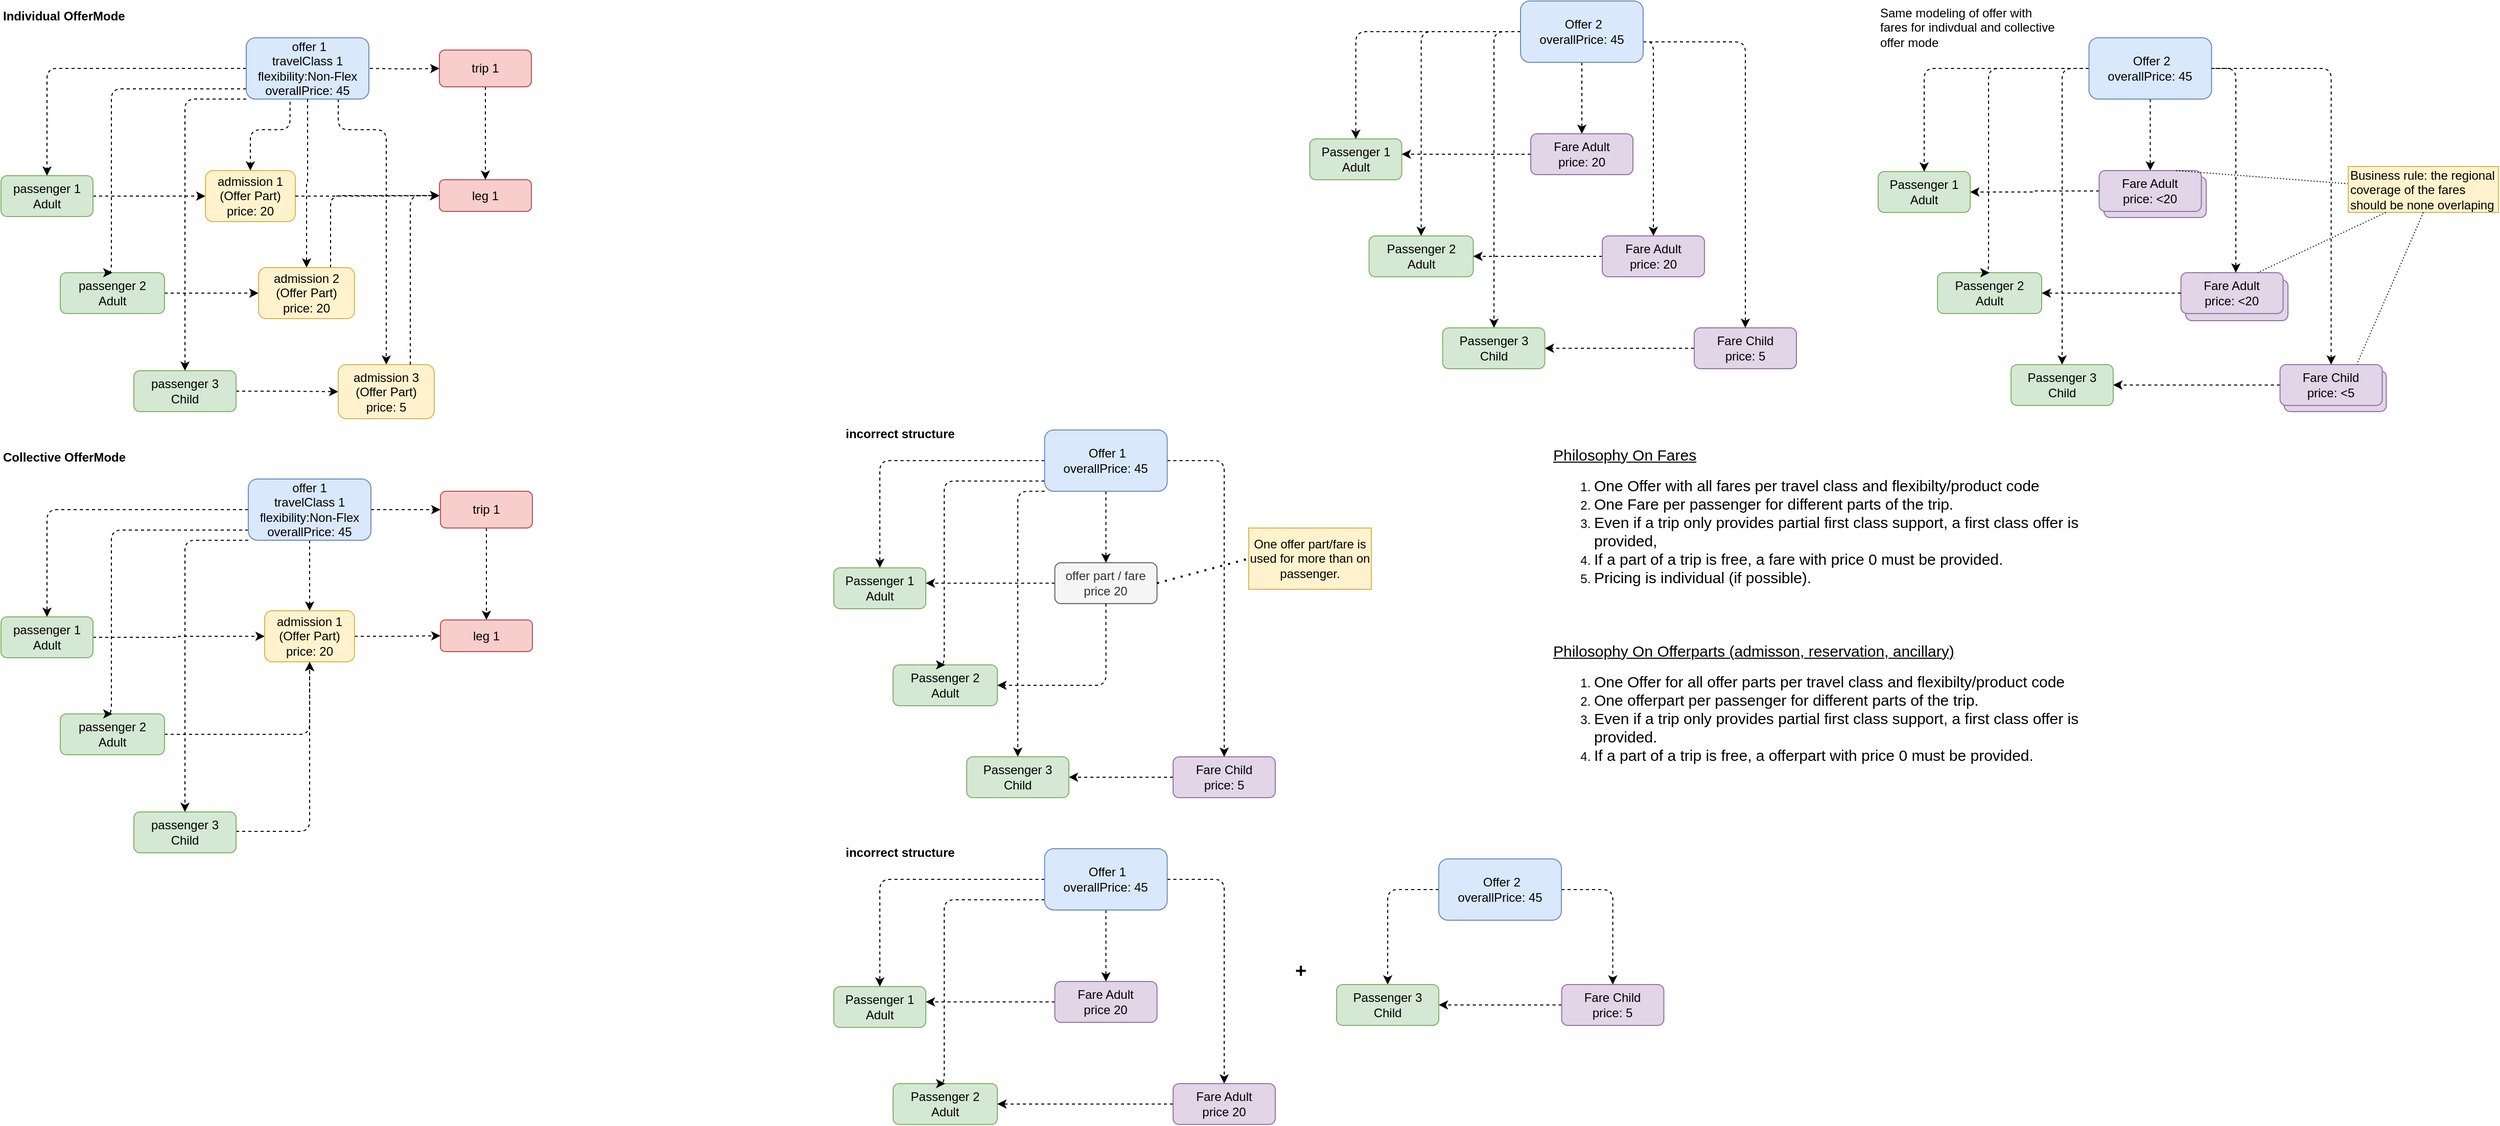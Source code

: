 <mxfile version="26.0.16">
  <diagram name="Seite-1" id="KtipbTnxGab_RHsObm1L">
    <mxGraphModel dx="1877" dy="751" grid="0" gridSize="10" guides="1" tooltips="1" connect="1" arrows="1" fold="1" page="1" pageScale="1" pageWidth="827" pageHeight="1169" math="0" shadow="0">
      <root>
        <mxCell id="0" />
        <mxCell id="1" parent="0" />
        <mxCell id="6D6N7CEpY0-WTCLH2054-165" value="Fare Child" style="rounded=1;whiteSpace=wrap;html=1;fillColor=#e1d5e7;strokeColor=#9673a6;" parent="1" vertex="1">
          <mxGeometry x="1427.25" y="382" width="100" height="40" as="geometry" />
        </mxCell>
        <mxCell id="6D6N7CEpY0-WTCLH2054-164" value="Fare Adult&lt;div&gt;20&lt;/div&gt;" style="rounded=1;whiteSpace=wrap;html=1;fillColor=#e1d5e7;strokeColor=#9673a6;" parent="1" vertex="1">
          <mxGeometry x="1331" y="293" width="100" height="40" as="geometry" />
        </mxCell>
        <mxCell id="6D6N7CEpY0-WTCLH2054-160" value="Fare Adult&lt;div&gt;price: &amp;lt;20&lt;/div&gt;" style="rounded=1;whiteSpace=wrap;html=1;fillColor=#e1d5e7;strokeColor=#9673a6;" parent="1" vertex="1">
          <mxGeometry x="1326.25" y="286" width="100" height="40" as="geometry" />
        </mxCell>
        <mxCell id="6D6N7CEpY0-WTCLH2054-161" value="Fare Adult&lt;div&gt;20&lt;/div&gt;" style="rounded=1;whiteSpace=wrap;html=1;fillColor=#e1d5e7;strokeColor=#9673a6;" parent="1" vertex="1">
          <mxGeometry x="1251" y="192" width="100" height="40" as="geometry" />
        </mxCell>
        <mxCell id="zMaRQoLx94daeleuIjRi-30" value="&lt;b&gt;Collective OfferMode&lt;/b&gt;" style="text;html=1;align=left;verticalAlign=middle;whiteSpace=wrap;rounded=0;" parent="1" vertex="1">
          <mxGeometry x="-807" y="452" width="130" height="30" as="geometry" />
        </mxCell>
        <mxCell id="6D6N7CEpY0-WTCLH2054-21" style="edgeStyle=orthogonalEdgeStyle;rounded=0;orthogonalLoop=1;jettySize=auto;html=1;entryX=0;entryY=0.5;entryDx=0;entryDy=0;dashed=1;" parent="1" source="6D6N7CEpY0-WTCLH2054-22" target="6D6N7CEpY0-WTCLH2054-33" edge="1">
          <mxGeometry relative="1" as="geometry" />
        </mxCell>
        <mxCell id="6D6N7CEpY0-WTCLH2054-22" value="passenger 1&lt;div&gt;Adult&lt;/div&gt;" style="rounded=1;whiteSpace=wrap;html=1;fillColor=#d5e8d4;strokeColor=#82b366;" parent="1" vertex="1">
          <mxGeometry x="-807" y="191" width="90" height="40" as="geometry" />
        </mxCell>
        <mxCell id="6D6N7CEpY0-WTCLH2054-23" style="edgeStyle=orthogonalEdgeStyle;rounded=0;orthogonalLoop=1;jettySize=auto;html=1;entryX=0;entryY=0.5;entryDx=0;entryDy=0;dashed=1;" parent="1" source="6D6N7CEpY0-WTCLH2054-24" target="6D6N7CEpY0-WTCLH2054-34" edge="1">
          <mxGeometry relative="1" as="geometry" />
        </mxCell>
        <mxCell id="6D6N7CEpY0-WTCLH2054-24" value="passenger 2&lt;div&gt;Adult&lt;/div&gt;" style="rounded=1;whiteSpace=wrap;html=1;fillColor=#d5e8d4;strokeColor=#82b366;" parent="1" vertex="1">
          <mxGeometry x="-749" y="286" width="102" height="40" as="geometry" />
        </mxCell>
        <mxCell id="6D6N7CEpY0-WTCLH2054-25" style="edgeStyle=orthogonalEdgeStyle;rounded=1;orthogonalLoop=1;jettySize=auto;html=1;curved=0;dashed=1;" parent="1" source="6D6N7CEpY0-WTCLH2054-32" target="6D6N7CEpY0-WTCLH2054-22" edge="1">
          <mxGeometry relative="1" as="geometry" />
        </mxCell>
        <mxCell id="6D6N7CEpY0-WTCLH2054-26" style="edgeStyle=orthogonalEdgeStyle;rounded=1;orthogonalLoop=1;jettySize=auto;html=1;entryX=0.5;entryY=0;entryDx=0;entryDy=0;dashed=1;curved=0;" parent="1" source="6D6N7CEpY0-WTCLH2054-32" target="6D6N7CEpY0-WTCLH2054-24" edge="1">
          <mxGeometry relative="1" as="geometry">
            <Array as="points">
              <mxPoint x="-699" y="106" />
            </Array>
          </mxGeometry>
        </mxCell>
        <mxCell id="6D6N7CEpY0-WTCLH2054-27" style="edgeStyle=orthogonalEdgeStyle;rounded=1;orthogonalLoop=1;jettySize=auto;html=1;dashed=1;exitX=0.357;exitY=1.043;exitDx=0;exitDy=0;exitPerimeter=0;entryX=0.5;entryY=0;entryDx=0;entryDy=0;curved=0;" parent="1" source="6D6N7CEpY0-WTCLH2054-32" target="6D6N7CEpY0-WTCLH2054-33" edge="1">
          <mxGeometry relative="1" as="geometry">
            <Array as="points">
              <mxPoint x="-524" y="146" />
              <mxPoint x="-563" y="146" />
            </Array>
          </mxGeometry>
        </mxCell>
        <mxCell id="6D6N7CEpY0-WTCLH2054-28" style="edgeStyle=orthogonalEdgeStyle;rounded=1;orthogonalLoop=1;jettySize=auto;html=1;curved=0;dashed=1;" parent="1" source="6D6N7CEpY0-WTCLH2054-32" target="6D6N7CEpY0-WTCLH2054-38" edge="1">
          <mxGeometry relative="1" as="geometry">
            <Array as="points">
              <mxPoint x="-627" y="116" />
            </Array>
          </mxGeometry>
        </mxCell>
        <mxCell id="6D6N7CEpY0-WTCLH2054-29" style="edgeStyle=orthogonalEdgeStyle;rounded=1;orthogonalLoop=1;jettySize=auto;html=1;exitX=0.75;exitY=1;exitDx=0;exitDy=0;curved=0;dashed=1;" parent="1" source="6D6N7CEpY0-WTCLH2054-32" target="6D6N7CEpY0-WTCLH2054-39" edge="1">
          <mxGeometry relative="1" as="geometry">
            <Array as="points">
              <mxPoint x="-477" y="146" />
              <mxPoint x="-430" y="146" />
            </Array>
          </mxGeometry>
        </mxCell>
        <mxCell id="6D6N7CEpY0-WTCLH2054-32" value="&amp;nbsp;offer 1&lt;div&gt;travelClass 1&lt;/div&gt;&lt;div&gt;flexibility:Non-Flex&lt;br&gt;&lt;div&gt;overallPrice: 45&lt;/div&gt;&lt;/div&gt;" style="rounded=1;whiteSpace=wrap;html=1;fillColor=#dae8fc;strokeColor=#6c8ebf;" parent="1" vertex="1">
          <mxGeometry x="-567" y="56" width="120" height="60" as="geometry" />
        </mxCell>
        <mxCell id="6D6N7CEpY0-WTCLH2054-33" value="admission 1&lt;div&gt;(Offer Part)&lt;/div&gt;&lt;div&gt;price: 20&lt;/div&gt;" style="rounded=1;whiteSpace=wrap;html=1;fillColor=#fff2cc;strokeColor=#d6b656;" parent="1" vertex="1">
          <mxGeometry x="-607" y="186" width="88" height="50" as="geometry" />
        </mxCell>
        <mxCell id="wPonCdW8mcVjcraccAkO-28" style="edgeStyle=orthogonalEdgeStyle;rounded=1;orthogonalLoop=1;jettySize=auto;html=1;exitX=0.75;exitY=0;exitDx=0;exitDy=0;entryX=0;entryY=0.5;entryDx=0;entryDy=0;curved=0;dashed=1;" edge="1" parent="1" source="6D6N7CEpY0-WTCLH2054-34" target="wPonCdW8mcVjcraccAkO-27">
          <mxGeometry relative="1" as="geometry" />
        </mxCell>
        <mxCell id="6D6N7CEpY0-WTCLH2054-34" value="admission 2&lt;div&gt;(Offer Part)&lt;/div&gt;&lt;div&gt;price: 20&lt;/div&gt;" style="rounded=1;whiteSpace=wrap;html=1;fillColor=#fff2cc;strokeColor=#d6b656;" parent="1" vertex="1">
          <mxGeometry x="-555" y="281" width="94" height="50" as="geometry" />
        </mxCell>
        <mxCell id="6D6N7CEpY0-WTCLH2054-37" style="edgeStyle=orthogonalEdgeStyle;rounded=0;orthogonalLoop=1;jettySize=auto;html=1;dashed=1;" parent="1" source="6D6N7CEpY0-WTCLH2054-38" target="6D6N7CEpY0-WTCLH2054-39" edge="1">
          <mxGeometry relative="1" as="geometry" />
        </mxCell>
        <mxCell id="6D6N7CEpY0-WTCLH2054-38" value="passenger 3&lt;div&gt;Child&lt;/div&gt;" style="rounded=1;whiteSpace=wrap;html=1;fillColor=#d5e8d4;strokeColor=#82b366;" parent="1" vertex="1">
          <mxGeometry x="-677" y="382" width="100" height="40" as="geometry" />
        </mxCell>
        <mxCell id="6D6N7CEpY0-WTCLH2054-39" value="admission 3&lt;div&gt;(Offer Part)&lt;/div&gt;&lt;div&gt;price: 5&lt;/div&gt;" style="rounded=1;whiteSpace=wrap;html=1;fillColor=#fff2cc;strokeColor=#d6b656;" parent="1" vertex="1">
          <mxGeometry x="-477" y="376" width="94" height="53" as="geometry" />
        </mxCell>
        <mxCell id="6D6N7CEpY0-WTCLH2054-42" style="edgeStyle=orthogonalEdgeStyle;rounded=0;orthogonalLoop=1;jettySize=auto;html=1;dashed=1;" parent="1" source="6D6N7CEpY0-WTCLH2054-32" edge="1" target="6D6N7CEpY0-WTCLH2054-34">
          <mxGeometry relative="1" as="geometry">
            <mxPoint x="-507" y="276" as="targetPoint" />
          </mxGeometry>
        </mxCell>
        <mxCell id="6D6N7CEpY0-WTCLH2054-68" style="edgeStyle=orthogonalEdgeStyle;rounded=0;orthogonalLoop=1;jettySize=auto;html=1;entryX=1;entryY=0.5;entryDx=0;entryDy=0;dashed=1;" parent="1" source="6D6N7CEpY0-WTCLH2054-44" target="6D6N7CEpY0-WTCLH2054-62" edge="1">
          <mxGeometry relative="1" as="geometry" />
        </mxCell>
        <mxCell id="6D6N7CEpY0-WTCLH2054-44" value="Fare Child&lt;div&gt;price: 5&lt;/div&gt;" style="rounded=1;whiteSpace=wrap;html=1;fillColor=#e1d5e7;strokeColor=#9673a6;" parent="1" vertex="1">
          <mxGeometry x="850" y="340" width="100" height="40" as="geometry" />
        </mxCell>
        <mxCell id="6D6N7CEpY0-WTCLH2054-46" value="Passenger 1&lt;div&gt;Adult&lt;/div&gt;" style="rounded=1;whiteSpace=wrap;html=1;fillColor=#d5e8d4;strokeColor=#82b366;" parent="1" vertex="1">
          <mxGeometry x="473.75" y="155" width="90" height="40" as="geometry" />
        </mxCell>
        <mxCell id="6D6N7CEpY0-WTCLH2054-48" value="Passenger 2&lt;div&gt;Adult&lt;/div&gt;" style="rounded=1;whiteSpace=wrap;html=1;fillColor=#d5e8d4;strokeColor=#82b366;" parent="1" vertex="1">
          <mxGeometry x="531.75" y="250" width="102" height="40" as="geometry" />
        </mxCell>
        <mxCell id="6D6N7CEpY0-WTCLH2054-49" style="edgeStyle=orthogonalEdgeStyle;rounded=1;orthogonalLoop=1;jettySize=auto;html=1;curved=0;dashed=1;" parent="1" source="6D6N7CEpY0-WTCLH2054-56" target="6D6N7CEpY0-WTCLH2054-46" edge="1">
          <mxGeometry relative="1" as="geometry" />
        </mxCell>
        <mxCell id="6D6N7CEpY0-WTCLH2054-50" style="edgeStyle=orthogonalEdgeStyle;rounded=1;orthogonalLoop=1;jettySize=auto;html=1;entryX=0.5;entryY=0;entryDx=0;entryDy=0;dashed=1;curved=0;exitX=0;exitY=0.5;exitDx=0;exitDy=0;" parent="1" source="6D6N7CEpY0-WTCLH2054-56" target="6D6N7CEpY0-WTCLH2054-48" edge="1">
          <mxGeometry relative="1" as="geometry">
            <Array as="points">
              <mxPoint x="583" y="50" />
            </Array>
          </mxGeometry>
        </mxCell>
        <mxCell id="6D6N7CEpY0-WTCLH2054-52" style="edgeStyle=orthogonalEdgeStyle;rounded=1;orthogonalLoop=1;jettySize=auto;html=1;curved=0;dashed=1;exitX=0;exitY=0.5;exitDx=0;exitDy=0;" parent="1" source="6D6N7CEpY0-WTCLH2054-56" target="6D6N7CEpY0-WTCLH2054-62" edge="1">
          <mxGeometry relative="1" as="geometry">
            <Array as="points">
              <mxPoint x="654" y="50" />
            </Array>
          </mxGeometry>
        </mxCell>
        <mxCell id="6D6N7CEpY0-WTCLH2054-55" style="edgeStyle=orthogonalEdgeStyle;rounded=1;orthogonalLoop=1;jettySize=auto;html=1;entryX=0.5;entryY=0;entryDx=0;entryDy=0;curved=0;dashed=1;" parent="1" source="6D6N7CEpY0-WTCLH2054-56" target="6D6N7CEpY0-WTCLH2054-44" edge="1">
          <mxGeometry relative="1" as="geometry">
            <Array as="points">
              <mxPoint x="900" y="60" />
            </Array>
          </mxGeometry>
        </mxCell>
        <mxCell id="6D6N7CEpY0-WTCLH2054-71" style="edgeStyle=orthogonalEdgeStyle;rounded=1;orthogonalLoop=1;jettySize=auto;html=1;curved=0;dashed=1;" parent="1" source="6D6N7CEpY0-WTCLH2054-56" target="6D6N7CEpY0-WTCLH2054-69" edge="1">
          <mxGeometry relative="1" as="geometry">
            <Array as="points">
              <mxPoint x="810" y="60" />
            </Array>
          </mxGeometry>
        </mxCell>
        <mxCell id="6D6N7CEpY0-WTCLH2054-79" style="edgeStyle=orthogonalEdgeStyle;rounded=0;orthogonalLoop=1;jettySize=auto;html=1;entryX=0.5;entryY=0;entryDx=0;entryDy=0;dashed=1;" parent="1" source="6D6N7CEpY0-WTCLH2054-56" target="6D6N7CEpY0-WTCLH2054-60" edge="1">
          <mxGeometry relative="1" as="geometry" />
        </mxCell>
        <mxCell id="6D6N7CEpY0-WTCLH2054-56" value="&amp;nbsp;Offer 2&lt;div&gt;overallPrice: 45&lt;/div&gt;" style="rounded=1;whiteSpace=wrap;html=1;fillColor=#dae8fc;strokeColor=#6c8ebf;" parent="1" vertex="1">
          <mxGeometry x="680" y="20" width="120" height="60" as="geometry" />
        </mxCell>
        <mxCell id="6D6N7CEpY0-WTCLH2054-59" style="edgeStyle=orthogonalEdgeStyle;rounded=1;orthogonalLoop=1;jettySize=auto;html=1;curved=0;dashed=1;" parent="1" source="6D6N7CEpY0-WTCLH2054-60" target="6D6N7CEpY0-WTCLH2054-46" edge="1">
          <mxGeometry relative="1" as="geometry">
            <Array as="points">
              <mxPoint x="740" y="170" />
              <mxPoint x="740" y="170" />
            </Array>
          </mxGeometry>
        </mxCell>
        <mxCell id="6D6N7CEpY0-WTCLH2054-60" value="Fare Adult&lt;div&gt;price: 20&lt;/div&gt;" style="rounded=1;whiteSpace=wrap;html=1;fillColor=#e1d5e7;strokeColor=#9673a6;" parent="1" vertex="1">
          <mxGeometry x="690" y="150" width="100" height="40" as="geometry" />
        </mxCell>
        <mxCell id="6D6N7CEpY0-WTCLH2054-62" value="Passenger 3&lt;div&gt;Child&lt;/div&gt;" style="rounded=1;whiteSpace=wrap;html=1;fillColor=#d5e8d4;strokeColor=#82b366;" parent="1" vertex="1">
          <mxGeometry x="603.75" y="340" width="100" height="40" as="geometry" />
        </mxCell>
        <mxCell id="6D6N7CEpY0-WTCLH2054-70" style="edgeStyle=orthogonalEdgeStyle;rounded=0;orthogonalLoop=1;jettySize=auto;html=1;entryX=1;entryY=0.5;entryDx=0;entryDy=0;dashed=1;" parent="1" source="6D6N7CEpY0-WTCLH2054-69" target="6D6N7CEpY0-WTCLH2054-48" edge="1">
          <mxGeometry relative="1" as="geometry" />
        </mxCell>
        <mxCell id="6D6N7CEpY0-WTCLH2054-69" value="Fare Adult&lt;div&gt;price: 20&lt;/div&gt;" style="rounded=1;whiteSpace=wrap;html=1;fillColor=#e1d5e7;strokeColor=#9673a6;" parent="1" vertex="1">
          <mxGeometry x="760" y="250" width="100" height="40" as="geometry" />
        </mxCell>
        <mxCell id="6D6N7CEpY0-WTCLH2054-80" style="edgeStyle=orthogonalEdgeStyle;rounded=0;orthogonalLoop=1;jettySize=auto;html=1;entryX=1;entryY=0.5;entryDx=0;entryDy=0;dashed=1;" parent="1" source="6D6N7CEpY0-WTCLH2054-81" target="6D6N7CEpY0-WTCLH2054-93" edge="1">
          <mxGeometry relative="1" as="geometry" />
        </mxCell>
        <mxCell id="6D6N7CEpY0-WTCLH2054-81" value="Fare Child&lt;div&gt;price: 5&lt;/div&gt;" style="rounded=1;whiteSpace=wrap;html=1;fillColor=#e1d5e7;strokeColor=#9673a6;" parent="1" vertex="1">
          <mxGeometry x="340" y="760" width="100" height="40" as="geometry" />
        </mxCell>
        <mxCell id="6D6N7CEpY0-WTCLH2054-82" value="Passenger 1&lt;div&gt;Adult&lt;/div&gt;" style="rounded=1;whiteSpace=wrap;html=1;fillColor=#d5e8d4;strokeColor=#82b366;" parent="1" vertex="1">
          <mxGeometry x="8" y="575" width="90" height="40" as="geometry" />
        </mxCell>
        <mxCell id="6D6N7CEpY0-WTCLH2054-83" value="Passenger 2&lt;div&gt;Adult&lt;/div&gt;" style="rounded=1;whiteSpace=wrap;html=1;fillColor=#d5e8d4;strokeColor=#82b366;" parent="1" vertex="1">
          <mxGeometry x="66" y="670" width="102" height="40" as="geometry" />
        </mxCell>
        <mxCell id="6D6N7CEpY0-WTCLH2054-84" style="edgeStyle=orthogonalEdgeStyle;rounded=1;orthogonalLoop=1;jettySize=auto;html=1;curved=0;dashed=1;" parent="1" source="6D6N7CEpY0-WTCLH2054-90" target="6D6N7CEpY0-WTCLH2054-82" edge="1">
          <mxGeometry relative="1" as="geometry" />
        </mxCell>
        <mxCell id="6D6N7CEpY0-WTCLH2054-85" style="edgeStyle=orthogonalEdgeStyle;rounded=1;orthogonalLoop=1;jettySize=auto;html=1;entryX=0.5;entryY=0;entryDx=0;entryDy=0;dashed=1;curved=0;" parent="1" source="6D6N7CEpY0-WTCLH2054-90" target="6D6N7CEpY0-WTCLH2054-83" edge="1">
          <mxGeometry relative="1" as="geometry">
            <Array as="points">
              <mxPoint x="116" y="490" />
            </Array>
          </mxGeometry>
        </mxCell>
        <mxCell id="6D6N7CEpY0-WTCLH2054-86" style="edgeStyle=orthogonalEdgeStyle;rounded=1;orthogonalLoop=1;jettySize=auto;html=1;curved=0;dashed=1;" parent="1" source="6D6N7CEpY0-WTCLH2054-90" target="6D6N7CEpY0-WTCLH2054-93" edge="1">
          <mxGeometry relative="1" as="geometry">
            <Array as="points">
              <mxPoint x="188" y="500" />
            </Array>
          </mxGeometry>
        </mxCell>
        <mxCell id="6D6N7CEpY0-WTCLH2054-87" style="edgeStyle=orthogonalEdgeStyle;rounded=1;orthogonalLoop=1;jettySize=auto;html=1;entryX=0.5;entryY=0;entryDx=0;entryDy=0;curved=0;dashed=1;exitX=1;exitY=0.5;exitDx=0;exitDy=0;" parent="1" source="6D6N7CEpY0-WTCLH2054-90" target="6D6N7CEpY0-WTCLH2054-81" edge="1">
          <mxGeometry relative="1" as="geometry">
            <Array as="points">
              <mxPoint x="390" y="470" />
            </Array>
          </mxGeometry>
        </mxCell>
        <mxCell id="6D6N7CEpY0-WTCLH2054-89" style="edgeStyle=orthogonalEdgeStyle;rounded=0;orthogonalLoop=1;jettySize=auto;html=1;entryX=0.5;entryY=0;entryDx=0;entryDy=0;dashed=1;" parent="1" source="6D6N7CEpY0-WTCLH2054-90" target="6D6N7CEpY0-WTCLH2054-92" edge="1">
          <mxGeometry relative="1" as="geometry" />
        </mxCell>
        <mxCell id="6D6N7CEpY0-WTCLH2054-90" value="&amp;nbsp;Offer 1&lt;div&gt;overallPrice: 45&lt;/div&gt;" style="rounded=1;whiteSpace=wrap;html=1;fillColor=#dae8fc;strokeColor=#6c8ebf;" parent="1" vertex="1">
          <mxGeometry x="214.25" y="440" width="120" height="60" as="geometry" />
        </mxCell>
        <mxCell id="6D6N7CEpY0-WTCLH2054-91" style="edgeStyle=orthogonalEdgeStyle;rounded=1;orthogonalLoop=1;jettySize=auto;html=1;curved=0;dashed=1;" parent="1" source="6D6N7CEpY0-WTCLH2054-92" target="6D6N7CEpY0-WTCLH2054-82" edge="1">
          <mxGeometry relative="1" as="geometry">
            <Array as="points">
              <mxPoint x="274.25" y="590" />
              <mxPoint x="274.25" y="590" />
            </Array>
          </mxGeometry>
        </mxCell>
        <mxCell id="6D6N7CEpY0-WTCLH2054-92" value="offer part / fare&lt;br&gt;&lt;div&gt;price 20&lt;/div&gt;" style="rounded=1;whiteSpace=wrap;html=1;fillColor=#f5f5f5;strokeColor=#666666;fontColor=#333333;" parent="1" vertex="1">
          <mxGeometry x="224.25" y="570" width="100" height="40" as="geometry" />
        </mxCell>
        <mxCell id="6D6N7CEpY0-WTCLH2054-93" value="Passenger 3&lt;div&gt;Child&lt;/div&gt;" style="rounded=1;whiteSpace=wrap;html=1;fillColor=#d5e8d4;strokeColor=#82b366;" parent="1" vertex="1">
          <mxGeometry x="138" y="760" width="100" height="40" as="geometry" />
        </mxCell>
        <mxCell id="6D6N7CEpY0-WTCLH2054-94" style="edgeStyle=orthogonalEdgeStyle;rounded=1;orthogonalLoop=1;jettySize=auto;html=1;entryX=1;entryY=0.5;entryDx=0;entryDy=0;dashed=1;exitX=0.5;exitY=1;exitDx=0;exitDy=0;curved=0;" parent="1" source="6D6N7CEpY0-WTCLH2054-92" target="6D6N7CEpY0-WTCLH2054-83" edge="1">
          <mxGeometry relative="1" as="geometry">
            <mxPoint x="324.25" y="690" as="sourcePoint" />
          </mxGeometry>
        </mxCell>
        <mxCell id="6D6N7CEpY0-WTCLH2054-96" value="&lt;b&gt;incorrect structure&lt;/b&gt;" style="text;html=1;align=center;verticalAlign=middle;whiteSpace=wrap;rounded=0;" parent="1" vertex="1">
          <mxGeometry x="13" y="429" width="120" height="30" as="geometry" />
        </mxCell>
        <mxCell id="6D6N7CEpY0-WTCLH2054-114" value="Passenger 1&lt;div&gt;Adult&lt;/div&gt;" style="rounded=1;whiteSpace=wrap;html=1;fillColor=#d5e8d4;strokeColor=#82b366;" parent="1" vertex="1">
          <mxGeometry x="8" y="985" width="90" height="40" as="geometry" />
        </mxCell>
        <mxCell id="6D6N7CEpY0-WTCLH2054-115" value="Passenger 2&lt;div&gt;Adult&lt;/div&gt;" style="rounded=1;whiteSpace=wrap;html=1;fillColor=#d5e8d4;strokeColor=#82b366;" parent="1" vertex="1">
          <mxGeometry x="66" y="1080" width="102" height="40" as="geometry" />
        </mxCell>
        <mxCell id="6D6N7CEpY0-WTCLH2054-116" style="edgeStyle=orthogonalEdgeStyle;rounded=1;orthogonalLoop=1;jettySize=auto;html=1;curved=0;dashed=1;" parent="1" source="6D6N7CEpY0-WTCLH2054-121" target="6D6N7CEpY0-WTCLH2054-114" edge="1">
          <mxGeometry relative="1" as="geometry" />
        </mxCell>
        <mxCell id="6D6N7CEpY0-WTCLH2054-117" style="edgeStyle=orthogonalEdgeStyle;rounded=1;orthogonalLoop=1;jettySize=auto;html=1;entryX=0.5;entryY=0;entryDx=0;entryDy=0;dashed=1;curved=0;" parent="1" source="6D6N7CEpY0-WTCLH2054-121" target="6D6N7CEpY0-WTCLH2054-115" edge="1">
          <mxGeometry relative="1" as="geometry">
            <Array as="points">
              <mxPoint x="116" y="900" />
            </Array>
          </mxGeometry>
        </mxCell>
        <mxCell id="6D6N7CEpY0-WTCLH2054-120" style="edgeStyle=orthogonalEdgeStyle;rounded=0;orthogonalLoop=1;jettySize=auto;html=1;entryX=0.5;entryY=0;entryDx=0;entryDy=0;dashed=1;" parent="1" source="6D6N7CEpY0-WTCLH2054-121" target="6D6N7CEpY0-WTCLH2054-123" edge="1">
          <mxGeometry relative="1" as="geometry" />
        </mxCell>
        <mxCell id="6D6N7CEpY0-WTCLH2054-143" style="edgeStyle=orthogonalEdgeStyle;rounded=1;orthogonalLoop=1;jettySize=auto;html=1;curved=0;dashed=1;" parent="1" source="6D6N7CEpY0-WTCLH2054-121" target="6D6N7CEpY0-WTCLH2054-142" edge="1">
          <mxGeometry relative="1" as="geometry" />
        </mxCell>
        <mxCell id="6D6N7CEpY0-WTCLH2054-121" value="&amp;nbsp;Offer 1&lt;div&gt;overallPrice: 45&lt;/div&gt;" style="rounded=1;whiteSpace=wrap;html=1;fillColor=#dae8fc;strokeColor=#6c8ebf;" parent="1" vertex="1">
          <mxGeometry x="214.25" y="850" width="120" height="60" as="geometry" />
        </mxCell>
        <mxCell id="6D6N7CEpY0-WTCLH2054-122" style="edgeStyle=orthogonalEdgeStyle;rounded=1;orthogonalLoop=1;jettySize=auto;html=1;curved=0;dashed=1;" parent="1" source="6D6N7CEpY0-WTCLH2054-123" target="6D6N7CEpY0-WTCLH2054-114" edge="1">
          <mxGeometry relative="1" as="geometry">
            <Array as="points">
              <mxPoint x="274.25" y="1000" />
              <mxPoint x="274.25" y="1000" />
            </Array>
          </mxGeometry>
        </mxCell>
        <mxCell id="6D6N7CEpY0-WTCLH2054-123" value="Fare Adult&lt;div&gt;price 20&lt;/div&gt;" style="rounded=1;whiteSpace=wrap;html=1;fillColor=#e1d5e7;strokeColor=#9673a6;" parent="1" vertex="1">
          <mxGeometry x="224.25" y="980" width="100" height="40" as="geometry" />
        </mxCell>
        <mxCell id="6D6N7CEpY0-WTCLH2054-125" style="edgeStyle=orthogonalEdgeStyle;rounded=1;orthogonalLoop=1;jettySize=auto;html=1;entryX=1;entryY=0.5;entryDx=0;entryDy=0;dashed=1;exitX=0;exitY=0.5;exitDx=0;exitDy=0;curved=0;" parent="1" source="6D6N7CEpY0-WTCLH2054-142" target="6D6N7CEpY0-WTCLH2054-115" edge="1">
          <mxGeometry relative="1" as="geometry">
            <mxPoint x="324.25" y="1100" as="sourcePoint" />
          </mxGeometry>
        </mxCell>
        <mxCell id="6D6N7CEpY0-WTCLH2054-126" value="&lt;b&gt;incorrect structure&lt;/b&gt;" style="text;html=1;align=center;verticalAlign=middle;whiteSpace=wrap;rounded=0;" parent="1" vertex="1">
          <mxGeometry x="13" y="839" width="120" height="30" as="geometry" />
        </mxCell>
        <mxCell id="6D6N7CEpY0-WTCLH2054-127" style="edgeStyle=orthogonalEdgeStyle;rounded=0;orthogonalLoop=1;jettySize=auto;html=1;entryX=1;entryY=0.5;entryDx=0;entryDy=0;dashed=1;" parent="1" source="6D6N7CEpY0-WTCLH2054-128" target="6D6N7CEpY0-WTCLH2054-139" edge="1">
          <mxGeometry relative="1" as="geometry" />
        </mxCell>
        <mxCell id="6D6N7CEpY0-WTCLH2054-128" value="Fare Child&lt;div&gt;price: 5&lt;/div&gt;" style="rounded=1;whiteSpace=wrap;html=1;fillColor=#e1d5e7;strokeColor=#9673a6;" parent="1" vertex="1">
          <mxGeometry x="720.25" y="983" width="100" height="40" as="geometry" />
        </mxCell>
        <mxCell id="6D6N7CEpY0-WTCLH2054-133" style="edgeStyle=orthogonalEdgeStyle;rounded=1;orthogonalLoop=1;jettySize=auto;html=1;curved=0;dashed=1;exitX=0;exitY=0.5;exitDx=0;exitDy=0;" parent="1" source="6D6N7CEpY0-WTCLH2054-136" target="6D6N7CEpY0-WTCLH2054-139" edge="1">
          <mxGeometry relative="1" as="geometry">
            <Array as="points">
              <mxPoint x="586.75" y="890" />
              <mxPoint x="559.75" y="890" />
            </Array>
          </mxGeometry>
        </mxCell>
        <mxCell id="6D6N7CEpY0-WTCLH2054-134" style="edgeStyle=orthogonalEdgeStyle;rounded=1;orthogonalLoop=1;jettySize=auto;html=1;entryX=0.5;entryY=0;entryDx=0;entryDy=0;curved=0;dashed=1;" parent="1" source="6D6N7CEpY0-WTCLH2054-136" target="6D6N7CEpY0-WTCLH2054-128" edge="1">
          <mxGeometry relative="1" as="geometry">
            <Array as="points">
              <mxPoint x="770" y="890" />
            </Array>
          </mxGeometry>
        </mxCell>
        <mxCell id="6D6N7CEpY0-WTCLH2054-136" value="&amp;nbsp;Offer 2&lt;div&gt;overallPrice: 45&lt;/div&gt;" style="rounded=1;whiteSpace=wrap;html=1;fillColor=#dae8fc;strokeColor=#6c8ebf;" parent="1" vertex="1">
          <mxGeometry x="600" y="860" width="120" height="60" as="geometry" />
        </mxCell>
        <mxCell id="6D6N7CEpY0-WTCLH2054-139" value="Passenger 3&lt;div&gt;Child&lt;/div&gt;" style="rounded=1;whiteSpace=wrap;html=1;fillColor=#d5e8d4;strokeColor=#82b366;" parent="1" vertex="1">
          <mxGeometry x="500" y="983" width="100" height="40" as="geometry" />
        </mxCell>
        <mxCell id="6D6N7CEpY0-WTCLH2054-142" value="Fare Adult&lt;div&gt;price 20&lt;/div&gt;" style="rounded=1;whiteSpace=wrap;html=1;fillColor=#e1d5e7;strokeColor=#9673a6;" parent="1" vertex="1">
          <mxGeometry x="340" y="1080" width="100" height="40" as="geometry" />
        </mxCell>
        <mxCell id="6D6N7CEpY0-WTCLH2054-144" value="&lt;font style=&quot;font-size: 15px;&quot;&gt;&lt;u&gt;Philosophy On Fares&lt;/u&gt;&lt;/font&gt;&lt;div&gt;&lt;ol&gt;&lt;li&gt;&lt;font style=&quot;font-size: 15px;&quot;&gt;One Offer with all fares per travel class and flexibilty/product code&lt;/font&gt;&lt;/li&gt;&lt;li&gt;&lt;font style=&quot;font-size: 15px;&quot;&gt;One Fare per passenger for different parts of the trip.&lt;/font&gt;&lt;/li&gt;&lt;li&gt;&lt;span style=&quot;font-size: 15px;&quot;&gt;Even if a trip only provides partial first class support, a first class offer is provided,&amp;nbsp;&lt;/span&gt;&lt;/li&gt;&lt;li&gt;&lt;span style=&quot;font-size: 15px;&quot;&gt;If a part of a trip is free, a fare with price 0 must be provided.&lt;/span&gt;&lt;/li&gt;&lt;li&gt;&lt;font style=&quot;font-size: 15px;&quot;&gt;Pricing is individual (if possible).&lt;/font&gt;&lt;/li&gt;&lt;/ol&gt;&lt;/div&gt;" style="text;html=1;align=left;verticalAlign=middle;whiteSpace=wrap;rounded=0;fontStyle=0" parent="1" vertex="1">
          <mxGeometry x="710" y="450" width="520" height="160" as="geometry" />
        </mxCell>
        <mxCell id="6D6N7CEpY0-WTCLH2054-145" style="edgeStyle=orthogonalEdgeStyle;rounded=0;orthogonalLoop=1;jettySize=auto;html=1;entryX=1;entryY=0.5;entryDx=0;entryDy=0;dashed=1;" parent="1" source="6D6N7CEpY0-WTCLH2054-146" target="6D6N7CEpY0-WTCLH2054-158" edge="1">
          <mxGeometry relative="1" as="geometry" />
        </mxCell>
        <mxCell id="6D6N7CEpY0-WTCLH2054-146" value="Fare Child&lt;div&gt;price: &amp;lt;5&lt;/div&gt;" style="rounded=1;whiteSpace=wrap;html=1;fillColor=#e1d5e7;strokeColor=#9673a6;" parent="1" vertex="1">
          <mxGeometry x="1423.25" y="376" width="100" height="40" as="geometry" />
        </mxCell>
        <mxCell id="6D6N7CEpY0-WTCLH2054-147" value="Passenger 1&lt;div&gt;Adult&lt;/div&gt;" style="rounded=1;whiteSpace=wrap;html=1;fillColor=#d5e8d4;strokeColor=#82b366;" parent="1" vertex="1">
          <mxGeometry x="1030" y="187" width="90" height="40" as="geometry" />
        </mxCell>
        <mxCell id="6D6N7CEpY0-WTCLH2054-148" value="Passenger 2&lt;div&gt;Adult&lt;/div&gt;" style="rounded=1;whiteSpace=wrap;html=1;fillColor=#d5e8d4;strokeColor=#82b366;" parent="1" vertex="1">
          <mxGeometry x="1088" y="286" width="102" height="40" as="geometry" />
        </mxCell>
        <mxCell id="6D6N7CEpY0-WTCLH2054-149" style="edgeStyle=orthogonalEdgeStyle;rounded=1;orthogonalLoop=1;jettySize=auto;html=1;curved=0;dashed=1;" parent="1" source="6D6N7CEpY0-WTCLH2054-155" target="6D6N7CEpY0-WTCLH2054-147" edge="1">
          <mxGeometry relative="1" as="geometry" />
        </mxCell>
        <mxCell id="6D6N7CEpY0-WTCLH2054-150" style="edgeStyle=orthogonalEdgeStyle;rounded=1;orthogonalLoop=1;jettySize=auto;html=1;entryX=0.5;entryY=0;entryDx=0;entryDy=0;dashed=1;curved=0;exitX=0;exitY=0.5;exitDx=0;exitDy=0;" parent="1" source="6D6N7CEpY0-WTCLH2054-155" target="6D6N7CEpY0-WTCLH2054-148" edge="1">
          <mxGeometry relative="1" as="geometry">
            <Array as="points">
              <mxPoint x="1138" y="86" />
            </Array>
          </mxGeometry>
        </mxCell>
        <mxCell id="6D6N7CEpY0-WTCLH2054-151" style="edgeStyle=orthogonalEdgeStyle;rounded=1;orthogonalLoop=1;jettySize=auto;html=1;curved=0;dashed=1;exitX=0;exitY=0.5;exitDx=0;exitDy=0;" parent="1" source="6D6N7CEpY0-WTCLH2054-155" target="6D6N7CEpY0-WTCLH2054-158" edge="1">
          <mxGeometry relative="1" as="geometry">
            <Array as="points">
              <mxPoint x="1210" y="86" />
            </Array>
          </mxGeometry>
        </mxCell>
        <mxCell id="6D6N7CEpY0-WTCLH2054-152" style="edgeStyle=orthogonalEdgeStyle;rounded=1;orthogonalLoop=1;jettySize=auto;html=1;entryX=0.5;entryY=0;entryDx=0;entryDy=0;curved=0;dashed=1;" parent="1" target="6D6N7CEpY0-WTCLH2054-146" edge="1">
          <mxGeometry relative="1" as="geometry">
            <Array as="points">
              <mxPoint x="1473" y="86" />
            </Array>
            <mxPoint x="1360" y="86" as="sourcePoint" />
          </mxGeometry>
        </mxCell>
        <mxCell id="6D6N7CEpY0-WTCLH2054-154" style="edgeStyle=orthogonalEdgeStyle;rounded=0;orthogonalLoop=1;jettySize=auto;html=1;entryX=0.5;entryY=0;entryDx=0;entryDy=0;dashed=1;" parent="1" source="6D6N7CEpY0-WTCLH2054-155" target="6D6N7CEpY0-WTCLH2054-157" edge="1">
          <mxGeometry relative="1" as="geometry" />
        </mxCell>
        <mxCell id="6D6N7CEpY0-WTCLH2054-155" value="&amp;nbsp;Offer 2&lt;div&gt;overallPrice: 45&lt;/div&gt;" style="rounded=1;whiteSpace=wrap;html=1;fillColor=#dae8fc;strokeColor=#6c8ebf;" parent="1" vertex="1">
          <mxGeometry x="1236.25" y="56" width="120" height="60" as="geometry" />
        </mxCell>
        <mxCell id="GLVqSilWcrYeYi6XYHt9-8" style="edgeStyle=orthogonalEdgeStyle;rounded=0;orthogonalLoop=1;jettySize=auto;html=1;entryX=1;entryY=0.5;entryDx=0;entryDy=0;dashed=1;" parent="1" source="6D6N7CEpY0-WTCLH2054-157" target="6D6N7CEpY0-WTCLH2054-147" edge="1">
          <mxGeometry relative="1" as="geometry" />
        </mxCell>
        <mxCell id="6D6N7CEpY0-WTCLH2054-157" value="Fare Adult&lt;div&gt;price: &amp;lt;20&lt;/div&gt;" style="rounded=1;whiteSpace=wrap;html=1;fillColor=#e1d5e7;strokeColor=#9673a6;" parent="1" vertex="1">
          <mxGeometry x="1246.25" y="186" width="100" height="40" as="geometry" />
        </mxCell>
        <mxCell id="6D6N7CEpY0-WTCLH2054-158" value="Passenger 3&lt;div&gt;Child&lt;/div&gt;" style="rounded=1;whiteSpace=wrap;html=1;fillColor=#d5e8d4;strokeColor=#82b366;" parent="1" vertex="1">
          <mxGeometry x="1160" y="376" width="100" height="40" as="geometry" />
        </mxCell>
        <mxCell id="6D6N7CEpY0-WTCLH2054-159" style="edgeStyle=orthogonalEdgeStyle;rounded=0;orthogonalLoop=1;jettySize=auto;html=1;entryX=1;entryY=0.5;entryDx=0;entryDy=0;dashed=1;" parent="1" source="6D6N7CEpY0-WTCLH2054-160" target="6D6N7CEpY0-WTCLH2054-148" edge="1">
          <mxGeometry relative="1" as="geometry" />
        </mxCell>
        <mxCell id="6D6N7CEpY0-WTCLH2054-163" style="rounded=0;orthogonalLoop=1;jettySize=auto;html=1;entryX=0.75;entryY=0;entryDx=0;entryDy=0;dashed=1;dashPattern=1 2;endArrow=none;startFill=0;" parent="1" source="6D6N7CEpY0-WTCLH2054-162" target="6D6N7CEpY0-WTCLH2054-157" edge="1">
          <mxGeometry relative="1" as="geometry" />
        </mxCell>
        <mxCell id="6D6N7CEpY0-WTCLH2054-162" value="Business rule: the regional coverage of the fares should be none overlaping" style="rounded=0;whiteSpace=wrap;html=1;fillColor=#fff2cc;strokeColor=#d6b656;align=left;" parent="1" vertex="1">
          <mxGeometry x="1490" y="182" width="147" height="45" as="geometry" />
        </mxCell>
        <mxCell id="6D6N7CEpY0-WTCLH2054-167" style="edgeStyle=orthogonalEdgeStyle;rounded=1;orthogonalLoop=1;jettySize=auto;html=1;curved=0;dashed=1;" parent="1" source="6D6N7CEpY0-WTCLH2054-155" edge="1">
          <mxGeometry relative="1" as="geometry">
            <Array as="points">
              <mxPoint x="1380" y="86" />
              <mxPoint x="1380" y="286" />
            </Array>
            <mxPoint x="1380" y="286" as="targetPoint" />
          </mxGeometry>
        </mxCell>
        <mxCell id="6D6N7CEpY0-WTCLH2054-169" value="&lt;font style=&quot;font-size: 15px;&quot;&gt;&lt;u&gt;Philosophy On Offerparts (admisson, reservation, ancillary)&lt;/u&gt;&lt;/font&gt;&lt;div&gt;&lt;ol&gt;&lt;li&gt;&lt;font style=&quot;font-size: 15px;&quot;&gt;One Offer for all offer parts per travel class and flexibilty/product code&lt;/font&gt;&lt;/li&gt;&lt;li&gt;&lt;font style=&quot;font-size: 15px;&quot;&gt;One offerpart per passenger for different parts of the trip.&lt;/font&gt;&lt;/li&gt;&lt;li&gt;&lt;span style=&quot;font-size: 15px;&quot;&gt;Even if a trip only provides partial first class support, a first class offer is provided.&amp;nbsp;&lt;/span&gt;&lt;/li&gt;&lt;li&gt;&lt;span style=&quot;font-size: 15px;&quot;&gt;If a part of a trip is free, a offerpart with price 0 must be provided.&lt;/span&gt;&lt;/li&gt;&lt;/ol&gt;&lt;/div&gt;" style="text;html=1;align=left;verticalAlign=middle;whiteSpace=wrap;rounded=0;fontStyle=0" parent="1" vertex="1">
          <mxGeometry x="710" y="633" width="520" height="160" as="geometry" />
        </mxCell>
        <mxCell id="6D6N7CEpY0-WTCLH2054-170" value="&lt;b&gt;&lt;font style=&quot;font-size: 19px;&quot;&gt;+&lt;/font&gt;&lt;/b&gt;" style="text;html=1;align=center;verticalAlign=middle;whiteSpace=wrap;rounded=0;" parent="1" vertex="1">
          <mxGeometry x="435" y="955" width="60" height="30" as="geometry" />
        </mxCell>
        <mxCell id="GLVqSilWcrYeYi6XYHt9-1" style="rounded=0;orthogonalLoop=1;jettySize=auto;html=1;dashed=1;dashPattern=1 2;endArrow=none;startFill=0;entryX=0.75;entryY=0;entryDx=0;entryDy=0;exitX=0.25;exitY=1;exitDx=0;exitDy=0;" parent="1" source="6D6N7CEpY0-WTCLH2054-162" target="6D6N7CEpY0-WTCLH2054-160" edge="1">
          <mxGeometry relative="1" as="geometry">
            <mxPoint x="1560" y="156" as="sourcePoint" />
            <mxPoint x="1430" y="276" as="targetPoint" />
          </mxGeometry>
        </mxCell>
        <mxCell id="GLVqSilWcrYeYi6XYHt9-2" style="rounded=0;orthogonalLoop=1;jettySize=auto;html=1;entryX=0.75;entryY=0;entryDx=0;entryDy=0;dashed=1;dashPattern=1 2;endArrow=none;startFill=0;exitX=0.5;exitY=1;exitDx=0;exitDy=0;" parent="1" source="6D6N7CEpY0-WTCLH2054-162" target="6D6N7CEpY0-WTCLH2054-146" edge="1">
          <mxGeometry relative="1" as="geometry">
            <mxPoint x="1560" y="168" as="sourcePoint" />
            <mxPoint x="1341" y="206" as="targetPoint" />
          </mxGeometry>
        </mxCell>
        <mxCell id="GLVqSilWcrYeYi6XYHt9-4" value="Same modeling of offer with fares for indivdual and collective offer mode" style="text;html=1;align=left;verticalAlign=middle;whiteSpace=wrap;rounded=0;" parent="1" vertex="1">
          <mxGeometry x="1030" y="20" width="179" height="52" as="geometry" />
        </mxCell>
        <mxCell id="GLVqSilWcrYeYi6XYHt9-5" value="&lt;b&gt;Individual OfferMode&lt;/b&gt;" style="text;html=1;align=left;verticalAlign=middle;whiteSpace=wrap;rounded=0;" parent="1" vertex="1">
          <mxGeometry x="-807" y="20" width="128" height="30" as="geometry" />
        </mxCell>
        <mxCell id="wPonCdW8mcVjcraccAkO-1" style="edgeStyle=orthogonalEdgeStyle;rounded=0;orthogonalLoop=1;jettySize=auto;html=1;entryX=0;entryY=0.5;entryDx=0;entryDy=0;dashed=1;" edge="1" parent="1" source="wPonCdW8mcVjcraccAkO-2" target="wPonCdW8mcVjcraccAkO-11">
          <mxGeometry relative="1" as="geometry" />
        </mxCell>
        <mxCell id="wPonCdW8mcVjcraccAkO-2" value="passenger 1&lt;div&gt;Adult&lt;/div&gt;" style="rounded=1;whiteSpace=wrap;html=1;fillColor=#d5e8d4;strokeColor=#82b366;" vertex="1" parent="1">
          <mxGeometry x="-807" y="623" width="90" height="40" as="geometry" />
        </mxCell>
        <mxCell id="wPonCdW8mcVjcraccAkO-3" style="edgeStyle=orthogonalEdgeStyle;rounded=1;orthogonalLoop=1;jettySize=auto;html=1;entryX=0.5;entryY=1;entryDx=0;entryDy=0;dashed=1;curved=0;" edge="1" parent="1" source="wPonCdW8mcVjcraccAkO-4" target="wPonCdW8mcVjcraccAkO-11">
          <mxGeometry relative="1" as="geometry" />
        </mxCell>
        <mxCell id="wPonCdW8mcVjcraccAkO-4" value="passenger 2&lt;div&gt;Adult&lt;/div&gt;" style="rounded=1;whiteSpace=wrap;html=1;fillColor=#d5e8d4;strokeColor=#82b366;" vertex="1" parent="1">
          <mxGeometry x="-749" y="718" width="102" height="40" as="geometry" />
        </mxCell>
        <mxCell id="wPonCdW8mcVjcraccAkO-5" style="edgeStyle=orthogonalEdgeStyle;rounded=1;orthogonalLoop=1;jettySize=auto;html=1;curved=0;dashed=1;" edge="1" parent="1" source="wPonCdW8mcVjcraccAkO-10" target="wPonCdW8mcVjcraccAkO-2">
          <mxGeometry relative="1" as="geometry" />
        </mxCell>
        <mxCell id="wPonCdW8mcVjcraccAkO-6" style="edgeStyle=orthogonalEdgeStyle;rounded=1;orthogonalLoop=1;jettySize=auto;html=1;entryX=0.5;entryY=0;entryDx=0;entryDy=0;dashed=1;curved=0;" edge="1" parent="1" source="wPonCdW8mcVjcraccAkO-10" target="wPonCdW8mcVjcraccAkO-4">
          <mxGeometry relative="1" as="geometry">
            <Array as="points">
              <mxPoint x="-699" y="538" />
            </Array>
          </mxGeometry>
        </mxCell>
        <mxCell id="wPonCdW8mcVjcraccAkO-7" style="edgeStyle=orthogonalEdgeStyle;rounded=1;orthogonalLoop=1;jettySize=auto;html=1;dashed=1;exitX=0.5;exitY=1;exitDx=0;exitDy=0;entryX=0.5;entryY=0;entryDx=0;entryDy=0;curved=0;" edge="1" parent="1" source="wPonCdW8mcVjcraccAkO-10" target="wPonCdW8mcVjcraccAkO-11">
          <mxGeometry relative="1" as="geometry">
            <Array as="points">
              <mxPoint x="-505" y="548" />
            </Array>
          </mxGeometry>
        </mxCell>
        <mxCell id="wPonCdW8mcVjcraccAkO-8" style="edgeStyle=orthogonalEdgeStyle;rounded=1;orthogonalLoop=1;jettySize=auto;html=1;curved=0;dashed=1;" edge="1" parent="1" source="wPonCdW8mcVjcraccAkO-10" target="wPonCdW8mcVjcraccAkO-14">
          <mxGeometry relative="1" as="geometry">
            <Array as="points">
              <mxPoint x="-627" y="548" />
            </Array>
          </mxGeometry>
        </mxCell>
        <mxCell id="wPonCdW8mcVjcraccAkO-19" style="edgeStyle=orthogonalEdgeStyle;rounded=0;orthogonalLoop=1;jettySize=auto;html=1;dashed=1;" edge="1" parent="1" source="wPonCdW8mcVjcraccAkO-10" target="wPonCdW8mcVjcraccAkO-18">
          <mxGeometry relative="1" as="geometry" />
        </mxCell>
        <mxCell id="wPonCdW8mcVjcraccAkO-10" value="offer 1&lt;div&gt;&lt;div&gt;&lt;div&gt;travelClass 1&lt;/div&gt;&lt;div&gt;flexibility:Non-Flex&lt;br&gt;&lt;div&gt;overallPrice: 45&lt;/div&gt;&lt;/div&gt;&lt;/div&gt;&lt;/div&gt;" style="rounded=1;whiteSpace=wrap;html=1;fillColor=#dae8fc;strokeColor=#6c8ebf;" vertex="1" parent="1">
          <mxGeometry x="-565" y="488" width="120" height="60" as="geometry" />
        </mxCell>
        <mxCell id="wPonCdW8mcVjcraccAkO-22" style="edgeStyle=orthogonalEdgeStyle;rounded=0;orthogonalLoop=1;jettySize=auto;html=1;dashed=1;" edge="1" parent="1" source="wPonCdW8mcVjcraccAkO-11" target="wPonCdW8mcVjcraccAkO-20">
          <mxGeometry relative="1" as="geometry" />
        </mxCell>
        <mxCell id="wPonCdW8mcVjcraccAkO-11" value="admission 1&lt;div&gt;(Offer Part)&lt;/div&gt;&lt;div&gt;price: 20&lt;/div&gt;" style="rounded=1;whiteSpace=wrap;html=1;fillColor=#fff2cc;strokeColor=#d6b656;" vertex="1" parent="1">
          <mxGeometry x="-549" y="617" width="88" height="50" as="geometry" />
        </mxCell>
        <mxCell id="wPonCdW8mcVjcraccAkO-13" style="edgeStyle=orthogonalEdgeStyle;rounded=1;orthogonalLoop=1;jettySize=auto;html=1;dashed=1;entryX=0.5;entryY=1;entryDx=0;entryDy=0;curved=0;" edge="1" parent="1" source="wPonCdW8mcVjcraccAkO-14" target="wPonCdW8mcVjcraccAkO-11">
          <mxGeometry relative="1" as="geometry">
            <mxPoint x="-514" y="833" as="sourcePoint" />
            <mxPoint x="-414" y="833.5" as="targetPoint" />
            <Array as="points">
              <mxPoint x="-505" y="833" />
            </Array>
          </mxGeometry>
        </mxCell>
        <mxCell id="wPonCdW8mcVjcraccAkO-14" value="passenger 3&lt;div&gt;Child&lt;/div&gt;" style="rounded=1;whiteSpace=wrap;html=1;fillColor=#d5e8d4;strokeColor=#82b366;" vertex="1" parent="1">
          <mxGeometry x="-677" y="814" width="100" height="40" as="geometry" />
        </mxCell>
        <mxCell id="wPonCdW8mcVjcraccAkO-21" style="edgeStyle=orthogonalEdgeStyle;rounded=0;orthogonalLoop=1;jettySize=auto;html=1;entryX=0.5;entryY=0;entryDx=0;entryDy=0;dashed=1;" edge="1" parent="1" source="wPonCdW8mcVjcraccAkO-18" target="wPonCdW8mcVjcraccAkO-20">
          <mxGeometry relative="1" as="geometry" />
        </mxCell>
        <mxCell id="wPonCdW8mcVjcraccAkO-18" value="trip 1" style="rounded=1;whiteSpace=wrap;html=1;fillColor=#f8cecc;strokeColor=#b85450;" vertex="1" parent="1">
          <mxGeometry x="-377" y="500" width="90" height="36" as="geometry" />
        </mxCell>
        <mxCell id="wPonCdW8mcVjcraccAkO-20" value="leg 1" style="rounded=1;whiteSpace=wrap;html=1;fillColor=#f8cecc;strokeColor=#b85450;" vertex="1" parent="1">
          <mxGeometry x="-377" y="626" width="90" height="31" as="geometry" />
        </mxCell>
        <mxCell id="wPonCdW8mcVjcraccAkO-23" style="edgeStyle=orthogonalEdgeStyle;rounded=0;orthogonalLoop=1;jettySize=auto;html=1;dashed=1;" edge="1" parent="1" target="wPonCdW8mcVjcraccAkO-26">
          <mxGeometry relative="1" as="geometry">
            <mxPoint x="-446" y="86" as="sourcePoint" />
          </mxGeometry>
        </mxCell>
        <mxCell id="wPonCdW8mcVjcraccAkO-24" style="edgeStyle=orthogonalEdgeStyle;rounded=0;orthogonalLoop=1;jettySize=auto;html=1;dashed=1;exitX=1;exitY=0.5;exitDx=0;exitDy=0;" edge="1" parent="1" target="wPonCdW8mcVjcraccAkO-27" source="6D6N7CEpY0-WTCLH2054-33">
          <mxGeometry relative="1" as="geometry">
            <mxPoint x="-462" y="210" as="sourcePoint" />
          </mxGeometry>
        </mxCell>
        <mxCell id="wPonCdW8mcVjcraccAkO-25" style="edgeStyle=orthogonalEdgeStyle;rounded=0;orthogonalLoop=1;jettySize=auto;html=1;entryX=0.5;entryY=0;entryDx=0;entryDy=0;dashed=1;" edge="1" parent="1" source="wPonCdW8mcVjcraccAkO-26" target="wPonCdW8mcVjcraccAkO-27">
          <mxGeometry relative="1" as="geometry" />
        </mxCell>
        <mxCell id="wPonCdW8mcVjcraccAkO-26" value="trip 1" style="rounded=1;whiteSpace=wrap;html=1;fillColor=#f8cecc;strokeColor=#b85450;" vertex="1" parent="1">
          <mxGeometry x="-378" y="68" width="90" height="36" as="geometry" />
        </mxCell>
        <mxCell id="wPonCdW8mcVjcraccAkO-27" value="leg 1" style="rounded=1;whiteSpace=wrap;html=1;fillColor=#f8cecc;strokeColor=#b85450;" vertex="1" parent="1">
          <mxGeometry x="-378" y="195" width="90" height="31" as="geometry" />
        </mxCell>
        <mxCell id="wPonCdW8mcVjcraccAkO-30" style="edgeStyle=orthogonalEdgeStyle;rounded=1;orthogonalLoop=1;jettySize=auto;html=1;exitX=0.75;exitY=0;exitDx=0;exitDy=0;curved=0;dashed=1;entryX=0;entryY=0.5;entryDx=0;entryDy=0;" edge="1" parent="1" source="6D6N7CEpY0-WTCLH2054-39" target="wPonCdW8mcVjcraccAkO-27">
          <mxGeometry relative="1" as="geometry">
            <mxPoint x="-474" y="291" as="sourcePoint" />
            <mxPoint x="-388" y="211" as="targetPoint" />
            <Array as="points">
              <mxPoint x="-406" y="211" />
            </Array>
          </mxGeometry>
        </mxCell>
        <mxCell id="wPonCdW8mcVjcraccAkO-31" value="One offer part/fare is used for more than on passenger." style="rounded=0;whiteSpace=wrap;html=1;fillColor=#fff2cc;strokeColor=#d6b656;" vertex="1" parent="1">
          <mxGeometry x="414" y="536" width="120" height="60" as="geometry" />
        </mxCell>
        <mxCell id="wPonCdW8mcVjcraccAkO-32" value="" style="endArrow=none;dashed=1;html=1;dashPattern=1 3;strokeWidth=2;rounded=0;exitX=1;exitY=0.5;exitDx=0;exitDy=0;entryX=0;entryY=0.5;entryDx=0;entryDy=0;" edge="1" parent="1" source="6D6N7CEpY0-WTCLH2054-92" target="wPonCdW8mcVjcraccAkO-31">
          <mxGeometry width="50" height="50" relative="1" as="geometry">
            <mxPoint x="496" y="719" as="sourcePoint" />
            <mxPoint x="546" y="669" as="targetPoint" />
          </mxGeometry>
        </mxCell>
      </root>
    </mxGraphModel>
  </diagram>
</mxfile>
